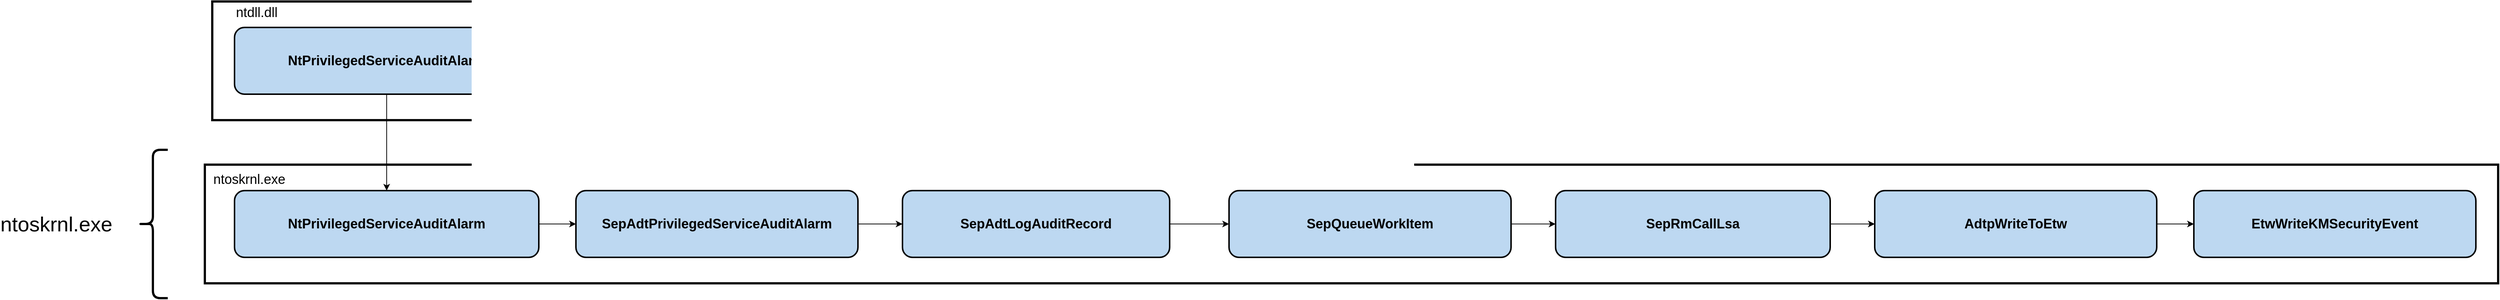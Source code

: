 <mxfile version="20.4.1" type="google"><diagram id="BoyxFAEPI_Cw7aTdP9WX" name="Page-1"><mxGraphModel grid="1" page="1" gridSize="10" guides="1" tooltips="1" connect="1" arrows="1" fold="1" pageScale="1" pageWidth="850" pageHeight="1100" math="0" shadow="0"><root><mxCell id="0"/><mxCell id="1" parent="0"/><mxCell id="WGQXZ5zE7-OsbWF9LGhR-1" value="&lt;span style=&quot;font-size: 28px;&quot;&gt;ntoskrnl.exe&lt;/span&gt;" style="text;html=1;strokeColor=none;fillColor=none;align=center;verticalAlign=middle;whiteSpace=wrap;rounded=0;" vertex="1" parent="1"><mxGeometry x="570" y="775" width="60" height="30" as="geometry"/></mxCell><mxCell id="WGQXZ5zE7-OsbWF9LGhR-2" value="" style="shape=curlyBracket;whiteSpace=wrap;html=1;rounded=1;fontSize=20;strokeWidth=3;" vertex="1" parent="1"><mxGeometry x="710" y="690" width="40" height="200" as="geometry"/></mxCell><mxCell id="WGQXZ5zE7-OsbWF9LGhR-3" value="" style="rounded=0;whiteSpace=wrap;html=1;fontSize=20;strokeWidth=3;" vertex="1" parent="1"><mxGeometry x="800" y="710" width="3090" height="160" as="geometry"/></mxCell><mxCell id="WGQXZ5zE7-OsbWF9LGhR-4" style="edgeStyle=orthogonalEdgeStyle;rounded=0;orthogonalLoop=1;jettySize=auto;html=1;entryX=0;entryY=0.5;entryDx=0;entryDy=0;" edge="1" parent="1" source="WGQXZ5zE7-OsbWF9LGhR-5" target="WGQXZ5zE7-OsbWF9LGhR-15"><mxGeometry relative="1" as="geometry"/></mxCell><mxCell id="WGQXZ5zE7-OsbWF9LGhR-5" value="&lt;b&gt;SepRmCallLsa&lt;/b&gt;" style="rounded=1;whiteSpace=wrap;html=1;fontSize=18;strokeWidth=2;fillColor=#BDD8F1;" vertex="1" parent="1"><mxGeometry x="2620" y="745" width="370" height="90" as="geometry"/></mxCell><mxCell id="WGQXZ5zE7-OsbWF9LGhR-6" style="edgeStyle=orthogonalEdgeStyle;rounded=0;orthogonalLoop=1;jettySize=auto;html=1;entryX=0;entryY=0.5;entryDx=0;entryDy=0;" edge="1" parent="1" source="WGQXZ5zE7-OsbWF9LGhR-7" target="WGQXZ5zE7-OsbWF9LGhR-5"><mxGeometry relative="1" as="geometry"/></mxCell><mxCell id="WGQXZ5zE7-OsbWF9LGhR-7" value="&lt;b&gt;SepQueueWorkItem&lt;/b&gt;" style="rounded=1;whiteSpace=wrap;html=1;fontSize=18;strokeWidth=2;fillColor=#BDD8F1;" vertex="1" parent="1"><mxGeometry x="2180" y="745" width="380" height="90" as="geometry"/></mxCell><mxCell id="WGQXZ5zE7-OsbWF9LGhR-8" style="edgeStyle=orthogonalEdgeStyle;rounded=0;orthogonalLoop=1;jettySize=auto;html=1;entryX=0;entryY=0.5;entryDx=0;entryDy=0;" edge="1" parent="1" source="WGQXZ5zE7-OsbWF9LGhR-9" target="WGQXZ5zE7-OsbWF9LGhR-13"><mxGeometry relative="1" as="geometry"/></mxCell><mxCell id="WGQXZ5zE7-OsbWF9LGhR-9" value="&lt;b&gt;SepAdtPrivilegedServiceAuditAlarm&lt;/b&gt;" style="rounded=1;whiteSpace=wrap;html=1;fontSize=18;strokeWidth=2;fillColor=#BDD8F1;" vertex="1" parent="1"><mxGeometry x="1300" y="745" width="380" height="90" as="geometry"/></mxCell><mxCell id="WGQXZ5zE7-OsbWF9LGhR-10" style="edgeStyle=orthogonalEdgeStyle;rounded=0;orthogonalLoop=1;jettySize=auto;html=1;exitX=1;exitY=0.5;exitDx=0;exitDy=0;entryX=0;entryY=0.5;entryDx=0;entryDy=0;" edge="1" parent="1" source="WGQXZ5zE7-OsbWF9LGhR-11" target="WGQXZ5zE7-OsbWF9LGhR-9"><mxGeometry relative="1" as="geometry"/></mxCell><mxCell id="WGQXZ5zE7-OsbWF9LGhR-11" value="&lt;b&gt;NtPrivilegedServiceAuditAlarm&lt;/b&gt;" style="rounded=1;whiteSpace=wrap;html=1;fontSize=18;strokeWidth=2;fillColor=#BDD8F1;" vertex="1" parent="1"><mxGeometry x="840" y="745" width="410" height="90" as="geometry"/></mxCell><mxCell id="WGQXZ5zE7-OsbWF9LGhR-12" style="edgeStyle=orthogonalEdgeStyle;rounded=0;orthogonalLoop=1;jettySize=auto;html=1;entryX=0;entryY=0.5;entryDx=0;entryDy=0;" edge="1" parent="1" source="WGQXZ5zE7-OsbWF9LGhR-13" target="WGQXZ5zE7-OsbWF9LGhR-7"><mxGeometry relative="1" as="geometry"/></mxCell><mxCell id="WGQXZ5zE7-OsbWF9LGhR-13" value="&lt;b&gt;SepAdtLogAuditRecord&lt;/b&gt;" style="rounded=1;whiteSpace=wrap;html=1;fontSize=18;strokeWidth=2;fillColor=#BDD8F1;" vertex="1" parent="1"><mxGeometry x="1740" y="745" width="360" height="90" as="geometry"/></mxCell><mxCell id="WGQXZ5zE7-OsbWF9LGhR-14" style="edgeStyle=orthogonalEdgeStyle;rounded=0;orthogonalLoop=1;jettySize=auto;html=1;entryX=0;entryY=0.5;entryDx=0;entryDy=0;" edge="1" parent="1" source="WGQXZ5zE7-OsbWF9LGhR-15" target="WGQXZ5zE7-OsbWF9LGhR-16"><mxGeometry relative="1" as="geometry"/></mxCell><mxCell id="WGQXZ5zE7-OsbWF9LGhR-15" value="&lt;b&gt;AdtpWriteToEtw&lt;/b&gt;" style="rounded=1;whiteSpace=wrap;html=1;fontSize=18;strokeWidth=2;fillColor=#BDD8F1;" vertex="1" parent="1"><mxGeometry x="3050" y="745" width="380" height="90" as="geometry"/></mxCell><mxCell id="WGQXZ5zE7-OsbWF9LGhR-16" value="&lt;b&gt;EtwWriteKMSecurityEvent&lt;/b&gt;" style="rounded=1;whiteSpace=wrap;html=1;fontSize=18;strokeWidth=2;fillColor=#BDD8F1;" vertex="1" parent="1"><mxGeometry x="3480" y="745" width="380" height="90" as="geometry"/></mxCell><mxCell id="WGQXZ5zE7-OsbWF9LGhR-17" value="&lt;font style=&quot;font-size: 18px;&quot;&gt;ntoskrnl.exe&lt;/font&gt;" style="text;html=1;strokeColor=none;fillColor=none;align=center;verticalAlign=middle;whiteSpace=wrap;rounded=0;" vertex="1" parent="1"><mxGeometry x="830" y="715" width="60" height="30" as="geometry"/></mxCell><mxCell id="WGQXZ5zE7-OsbWF9LGhR-18" value="" style="rounded=0;whiteSpace=wrap;html=1;fontSize=20;strokeWidth=3;" vertex="1" parent="1"><mxGeometry x="810" y="490" width="460" height="160" as="geometry"/></mxCell><mxCell id="WGQXZ5zE7-OsbWF9LGhR-23" style="edgeStyle=orthogonalEdgeStyle;rounded=0;orthogonalLoop=1;jettySize=auto;html=1;entryX=0.5;entryY=0;entryDx=0;entryDy=0;" edge="1" parent="1" source="WGQXZ5zE7-OsbWF9LGhR-19" target="WGQXZ5zE7-OsbWF9LGhR-11"><mxGeometry relative="1" as="geometry"/></mxCell><mxCell id="WGQXZ5zE7-OsbWF9LGhR-19" value="&lt;b&gt;NtPrivilegedServiceAuditAlarm&lt;/b&gt;" style="rounded=1;whiteSpace=wrap;html=1;fontSize=18;strokeWidth=2;fillColor=#BDD8F1;" vertex="1" parent="1"><mxGeometry x="840" y="525" width="410" height="90" as="geometry"/></mxCell><mxCell id="WGQXZ5zE7-OsbWF9LGhR-21" value="&lt;font style=&quot;font-size: 18px;&quot;&gt;ntdll.dll&lt;/font&gt;" style="text;html=1;strokeColor=none;fillColor=none;align=center;verticalAlign=middle;whiteSpace=wrap;rounded=0;" vertex="1" parent="1"><mxGeometry x="840" y="490" width="60" height="30" as="geometry"/></mxCell></root></mxGraphModel></diagram></mxfile>